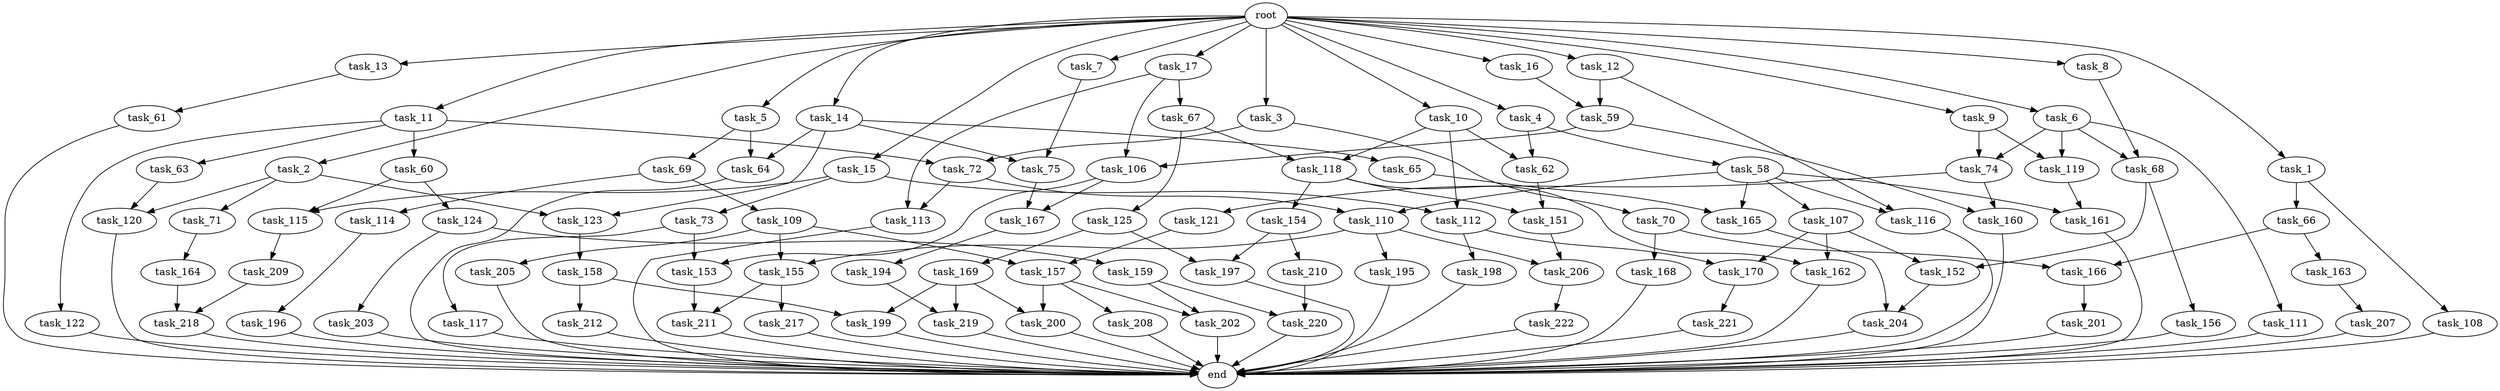 digraph G {
  task_67 [size="69578470195.199997"];
  task_12 [size="102.400000"];
  task_201 [size="21474836480.000000"];
  task_5 [size="102.400000"];
  task_211 [size="34359738368.000000"];
  task_217 [size="30923764531.200001"];
  task_63 [size="21474836480.000000"];
  task_196 [size="69578470195.199997"];
  task_164 [size="13743895347.200001"];
  task_203 [size="54975581388.800003"];
  task_17 [size="102.400000"];
  task_2 [size="102.400000"];
  task_121 [size="69578470195.199997"];
  task_13 [size="102.400000"];
  task_161 [size="73014444032.000000"];
  task_166 [size="109951162777.600006"];
  task_169 [size="85899345920.000000"];
  task_207 [size="30923764531.200001"];
  task_60 [size="21474836480.000000"];
  task_15 [size="102.400000"];
  task_163 [size="54975581388.800003"];
  task_58 [size="13743895347.200001"];
  task_11 [size="102.400000"];
  task_71 [size="7730941132.800000"];
  task_167 [size="85899345920.000000"];
  task_165 [size="63565515980.800003"];
  task_117 [size="7730941132.800000"];
  task_64 [size="68719476736.000000"];
  task_156 [size="69578470195.199997"];
  root [size="0.000000"];
  task_72 [size="63565515980.800003"];
  task_69 [size="13743895347.200001"];
  task_119 [size="63565515980.800003"];
  task_74 [size="63565515980.800003"];
  task_152 [size="73014444032.000000"];
  task_9 [size="102.400000"];
  task_114 [size="7730941132.800000"];
  task_8 [size="102.400000"];
  task_155 [size="100502234726.400009"];
  task_109 [size="7730941132.800000"];
  task_122 [size="21474836480.000000"];
  task_194 [size="54975581388.800003"];
  task_160 [size="77309411328.000000"];
  task_66 [size="30923764531.200001"];
  task_206 [size="38654705664.000000"];
  task_198 [size="3435973836.800000"];
  task_151 [size="124554051584.000000"];
  task_116 [size="63565515980.800003"];
  task_199 [size="24910810316.800003"];
  task_1 [size="102.400000"];
  task_3 [size="102.400000"];
  task_200 [size="11166914969.600000"];
  task_212 [size="21474836480.000000"];
  task_157 [size="73014444032.000000"];
  task_7 [size="102.400000"];
  task_75 [size="58411555225.600006"];
  task_220 [size="17179869184.000000"];
  task_4 [size="102.400000"];
  end [size="0.000000"];
  task_111 [size="42090679500.800003"];
  task_123 [size="62706522521.600006"];
  task_16 [size="102.400000"];
  task_68 [size="111669149696.000000"];
  task_106 [size="77309411328.000000"];
  task_159 [size="54975581388.800003"];
  task_154 [size="69578470195.199997"];
  task_6 [size="102.400000"];
  task_221 [size="69578470195.199997"];
  task_170 [size="6871947673.600000"];
  task_62 [size="35218731827.200005"];
  task_112 [size="24910810316.800003"];
  task_65 [size="54975581388.800003"];
  task_115 [size="24910810316.800003"];
  task_158 [size="85899345920.000000"];
  task_202 [size="21474836480.000000"];
  task_118 [size="91053306675.200012"];
  task_120 [size="11166914969.600000"];
  task_125 [size="69578470195.199997"];
  task_204 [size="127990025420.800003"];
  task_124 [size="21474836480.000000"];
  task_168 [size="54975581388.800003"];
  task_210 [size="30923764531.200001"];
  task_73 [size="3435973836.800000"];
  task_162 [size="73014444032.000000"];
  task_208 [size="7730941132.800000"];
  task_61 [size="54975581388.800003"];
  task_113 [size="83322365542.400009"];
  task_195 [size="30923764531.200001"];
  task_59 [size="35218731827.200005"];
  task_70 [size="42090679500.800003"];
  task_209 [size="69578470195.199997"];
  task_222 [size="7730941132.800000"];
  task_197 [size="116823110451.200012"];
  task_218 [size="29205777612.800003"];
  task_219 [size="34359738368.000000"];
  task_10 [size="102.400000"];
  task_14 [size="102.400000"];
  task_110 [size="55834574848.000000"];
  task_205 [size="69578470195.199997"];
  task_108 [size="30923764531.200001"];
  task_153 [size="62706522521.600006"];
  task_107 [size="42090679500.800003"];

  task_67 -> task_118 [size="679477248.000000"];
  task_67 -> task_125 [size="679477248.000000"];
  task_12 -> task_116 [size="209715200.000000"];
  task_12 -> task_59 [size="209715200.000000"];
  task_201 -> end [size="1.000000"];
  task_5 -> task_64 [size="134217728.000000"];
  task_5 -> task_69 [size="134217728.000000"];
  task_211 -> end [size="1.000000"];
  task_217 -> end [size="1.000000"];
  task_63 -> task_120 [size="33554432.000000"];
  task_196 -> end [size="1.000000"];
  task_164 -> task_218 [size="75497472.000000"];
  task_203 -> end [size="1.000000"];
  task_17 -> task_67 [size="679477248.000000"];
  task_17 -> task_106 [size="679477248.000000"];
  task_17 -> task_113 [size="679477248.000000"];
  task_2 -> task_123 [size="75497472.000000"];
  task_2 -> task_120 [size="75497472.000000"];
  task_2 -> task_71 [size="75497472.000000"];
  task_121 -> task_157 [size="33554432.000000"];
  task_13 -> task_61 [size="536870912.000000"];
  task_161 -> end [size="1.000000"];
  task_166 -> task_201 [size="209715200.000000"];
  task_169 -> task_219 [size="33554432.000000"];
  task_169 -> task_199 [size="33554432.000000"];
  task_169 -> task_200 [size="33554432.000000"];
  task_207 -> end [size="1.000000"];
  task_60 -> task_124 [size="209715200.000000"];
  task_60 -> task_115 [size="209715200.000000"];
  task_15 -> task_112 [size="33554432.000000"];
  task_15 -> task_115 [size="33554432.000000"];
  task_15 -> task_73 [size="33554432.000000"];
  task_163 -> task_207 [size="301989888.000000"];
  task_58 -> task_110 [size="411041792.000000"];
  task_58 -> task_116 [size="411041792.000000"];
  task_58 -> task_161 [size="411041792.000000"];
  task_58 -> task_107 [size="411041792.000000"];
  task_58 -> task_165 [size="411041792.000000"];
  task_11 -> task_60 [size="209715200.000000"];
  task_11 -> task_122 [size="209715200.000000"];
  task_11 -> task_72 [size="209715200.000000"];
  task_11 -> task_63 [size="209715200.000000"];
  task_71 -> task_164 [size="134217728.000000"];
  task_167 -> task_194 [size="536870912.000000"];
  task_165 -> task_204 [size="838860800.000000"];
  task_117 -> end [size="1.000000"];
  task_64 -> end [size="1.000000"];
  task_156 -> end [size="1.000000"];
  root -> task_7 [size="1.000000"];
  root -> task_8 [size="1.000000"];
  root -> task_12 [size="1.000000"];
  root -> task_4 [size="1.000000"];
  root -> task_1 [size="1.000000"];
  root -> task_3 [size="1.000000"];
  root -> task_16 [size="1.000000"];
  root -> task_5 [size="1.000000"];
  root -> task_10 [size="1.000000"];
  root -> task_6 [size="1.000000"];
  root -> task_17 [size="1.000000"];
  root -> task_9 [size="1.000000"];
  root -> task_11 [size="1.000000"];
  root -> task_2 [size="1.000000"];
  root -> task_13 [size="1.000000"];
  root -> task_14 [size="1.000000"];
  root -> task_15 [size="1.000000"];
  task_72 -> task_110 [size="134217728.000000"];
  task_72 -> task_113 [size="134217728.000000"];
  task_69 -> task_109 [size="75497472.000000"];
  task_69 -> task_114 [size="75497472.000000"];
  task_119 -> task_161 [size="301989888.000000"];
  task_74 -> task_160 [size="679477248.000000"];
  task_74 -> task_121 [size="679477248.000000"];
  task_152 -> task_204 [size="411041792.000000"];
  task_9 -> task_119 [size="209715200.000000"];
  task_9 -> task_74 [size="209715200.000000"];
  task_114 -> task_196 [size="679477248.000000"];
  task_8 -> task_68 [size="679477248.000000"];
  task_155 -> task_217 [size="301989888.000000"];
  task_155 -> task_211 [size="301989888.000000"];
  task_109 -> task_205 [size="679477248.000000"];
  task_109 -> task_155 [size="679477248.000000"];
  task_109 -> task_157 [size="679477248.000000"];
  task_122 -> end [size="1.000000"];
  task_194 -> task_219 [size="301989888.000000"];
  task_160 -> end [size="1.000000"];
  task_66 -> task_166 [size="536870912.000000"];
  task_66 -> task_163 [size="536870912.000000"];
  task_206 -> task_222 [size="75497472.000000"];
  task_198 -> end [size="1.000000"];
  task_151 -> task_206 [size="75497472.000000"];
  task_116 -> end [size="1.000000"];
  task_199 -> end [size="1.000000"];
  task_1 -> task_108 [size="301989888.000000"];
  task_1 -> task_66 [size="301989888.000000"];
  task_3 -> task_72 [size="411041792.000000"];
  task_3 -> task_70 [size="411041792.000000"];
  task_200 -> end [size="1.000000"];
  task_212 -> end [size="1.000000"];
  task_157 -> task_202 [size="75497472.000000"];
  task_157 -> task_200 [size="75497472.000000"];
  task_157 -> task_208 [size="75497472.000000"];
  task_7 -> task_75 [size="33554432.000000"];
  task_75 -> task_167 [size="301989888.000000"];
  task_220 -> end [size="1.000000"];
  task_4 -> task_62 [size="134217728.000000"];
  task_4 -> task_58 [size="134217728.000000"];
  task_111 -> end [size="1.000000"];
  task_123 -> task_158 [size="838860800.000000"];
  task_16 -> task_59 [size="134217728.000000"];
  task_68 -> task_152 [size="679477248.000000"];
  task_68 -> task_156 [size="679477248.000000"];
  task_106 -> task_153 [size="536870912.000000"];
  task_106 -> task_167 [size="536870912.000000"];
  task_159 -> task_220 [size="134217728.000000"];
  task_159 -> task_202 [size="134217728.000000"];
  task_154 -> task_210 [size="301989888.000000"];
  task_154 -> task_197 [size="301989888.000000"];
  task_6 -> task_119 [size="411041792.000000"];
  task_6 -> task_111 [size="411041792.000000"];
  task_6 -> task_68 [size="411041792.000000"];
  task_6 -> task_74 [size="411041792.000000"];
  task_221 -> end [size="1.000000"];
  task_170 -> task_221 [size="679477248.000000"];
  task_62 -> task_151 [size="536870912.000000"];
  task_112 -> task_170 [size="33554432.000000"];
  task_112 -> task_198 [size="33554432.000000"];
  task_65 -> task_165 [size="209715200.000000"];
  task_115 -> task_209 [size="679477248.000000"];
  task_158 -> task_199 [size="209715200.000000"];
  task_158 -> task_212 [size="209715200.000000"];
  task_202 -> end [size="1.000000"];
  task_118 -> task_154 [size="679477248.000000"];
  task_118 -> task_151 [size="679477248.000000"];
  task_118 -> task_162 [size="679477248.000000"];
  task_120 -> end [size="1.000000"];
  task_125 -> task_169 [size="838860800.000000"];
  task_125 -> task_197 [size="838860800.000000"];
  task_204 -> end [size="1.000000"];
  task_124 -> task_203 [size="536870912.000000"];
  task_124 -> task_159 [size="536870912.000000"];
  task_168 -> end [size="1.000000"];
  task_210 -> task_220 [size="33554432.000000"];
  task_73 -> task_153 [size="75497472.000000"];
  task_73 -> task_117 [size="75497472.000000"];
  task_162 -> end [size="1.000000"];
  task_208 -> end [size="1.000000"];
  task_61 -> end [size="1.000000"];
  task_113 -> end [size="1.000000"];
  task_195 -> end [size="1.000000"];
  task_59 -> task_160 [size="75497472.000000"];
  task_59 -> task_106 [size="75497472.000000"];
  task_70 -> task_166 [size="536870912.000000"];
  task_70 -> task_168 [size="536870912.000000"];
  task_209 -> task_218 [size="209715200.000000"];
  task_222 -> end [size="1.000000"];
  task_197 -> end [size="1.000000"];
  task_218 -> end [size="1.000000"];
  task_219 -> end [size="1.000000"];
  task_10 -> task_112 [size="209715200.000000"];
  task_10 -> task_118 [size="209715200.000000"];
  task_10 -> task_62 [size="209715200.000000"];
  task_14 -> task_64 [size="536870912.000000"];
  task_14 -> task_65 [size="536870912.000000"];
  task_14 -> task_123 [size="536870912.000000"];
  task_14 -> task_75 [size="536870912.000000"];
  task_110 -> task_195 [size="301989888.000000"];
  task_110 -> task_206 [size="301989888.000000"];
  task_110 -> task_155 [size="301989888.000000"];
  task_205 -> end [size="1.000000"];
  task_108 -> end [size="1.000000"];
  task_153 -> task_211 [size="33554432.000000"];
  task_107 -> task_152 [size="33554432.000000"];
  task_107 -> task_170 [size="33554432.000000"];
  task_107 -> task_162 [size="33554432.000000"];
}
